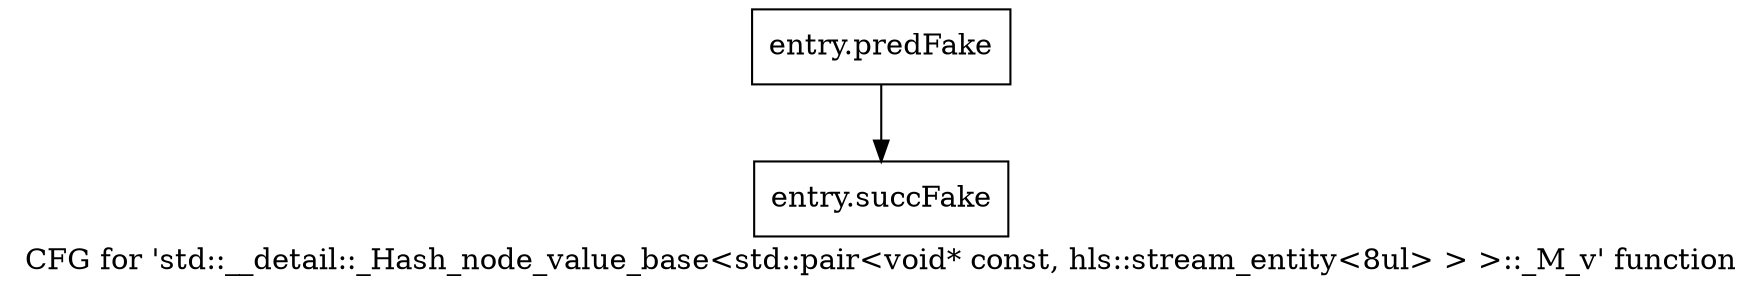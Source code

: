 digraph "CFG for 'std::__detail::_Hash_node_value_base\<std::pair\<void* const, hls::stream_entity\<8ul\> \> \>::_M_v' function" {
	label="CFG for 'std::__detail::_Hash_node_value_base\<std::pair\<void* const, hls::stream_entity\<8ul\> \> \>::_M_v' function";

	Node0x57073d0 [shape=record,filename="",linenumber="",label="{entry.predFake}"];
	Node0x57073d0 -> Node0x58c9190[ callList="" memoryops="" filename="/tools/Xilinx/Vitis_HLS/2023.1/tps/lnx64/gcc-8.3.0/lib/gcc/x86_64-pc-linux-gnu/8.3.0/../../../../include/c++/8.3.0/bits/hashtable_policy.h" execusionnum="5"];
	Node0x58c9190 [shape=record,filename="/tools/Xilinx/Vitis_HLS/2023.1/tps/lnx64/gcc-8.3.0/lib/gcc/x86_64-pc-linux-gnu/8.3.0/../../../../include/c++/8.3.0/bits/hashtable_policy.h",linenumber="246",label="{entry.succFake}"];
}
